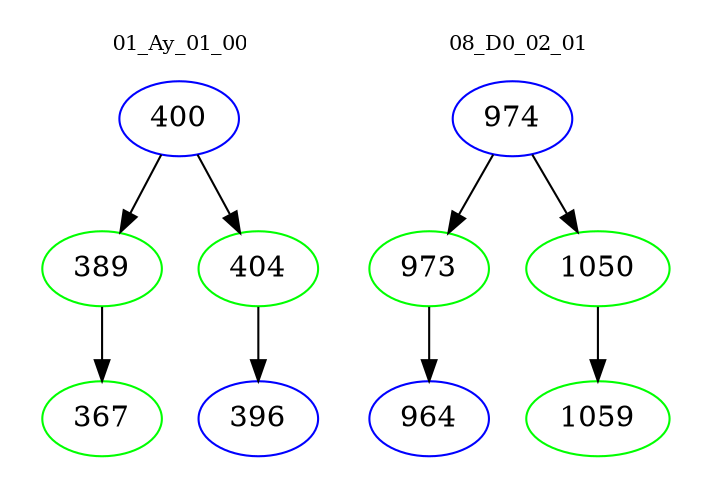 digraph{
subgraph cluster_0 {
color = white
label = "01_Ay_01_00";
fontsize=10;
T0_400 [label="400", color="blue"]
T0_400 -> T0_389 [color="black"]
T0_389 [label="389", color="green"]
T0_389 -> T0_367 [color="black"]
T0_367 [label="367", color="green"]
T0_400 -> T0_404 [color="black"]
T0_404 [label="404", color="green"]
T0_404 -> T0_396 [color="black"]
T0_396 [label="396", color="blue"]
}
subgraph cluster_1 {
color = white
label = "08_D0_02_01";
fontsize=10;
T1_974 [label="974", color="blue"]
T1_974 -> T1_973 [color="black"]
T1_973 [label="973", color="green"]
T1_973 -> T1_964 [color="black"]
T1_964 [label="964", color="blue"]
T1_974 -> T1_1050 [color="black"]
T1_1050 [label="1050", color="green"]
T1_1050 -> T1_1059 [color="black"]
T1_1059 [label="1059", color="green"]
}
}
